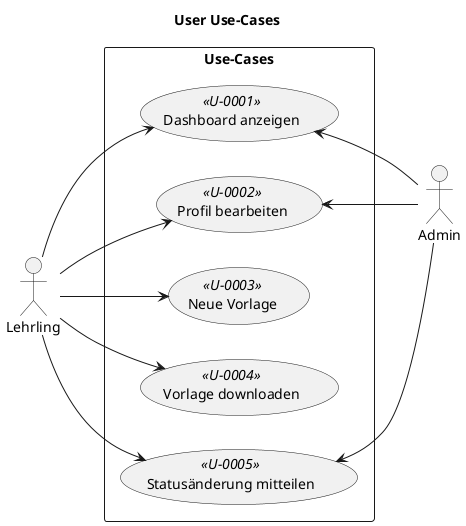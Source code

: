 @startuml "User Use-Cases"
title "User Use-Cases"
left to right direction
skinparam packageStyle rectangle

' Akteure
actor Lehrling
actor Admin

' Diagramm
rectangle "Use-Cases" {
    (Dashboard anzeigen) as (U-0001) <<U-0001>>
    (Profil bearbeiten) as (U-0002) <<U-0002>>
    (Neue Vorlage) as (U-0003) <<U-0003>>
    (Vorlage downloaden) as (U-0004) <<U-0004>>
    (Statusänderung mitteilen) as (U-0005) <<U-0005>>
}

' Verbindungen    
Lehrling --> (U-0001)
(U-0001) <-- Admin

Lehrling --> (U-0002)
(U-0002) <-- Admin

Lehrling --> (U-0003)

Lehrling --> (U-0004)

Lehrling --> (U-0005)
(U-0005) <-- Admin
@enduml